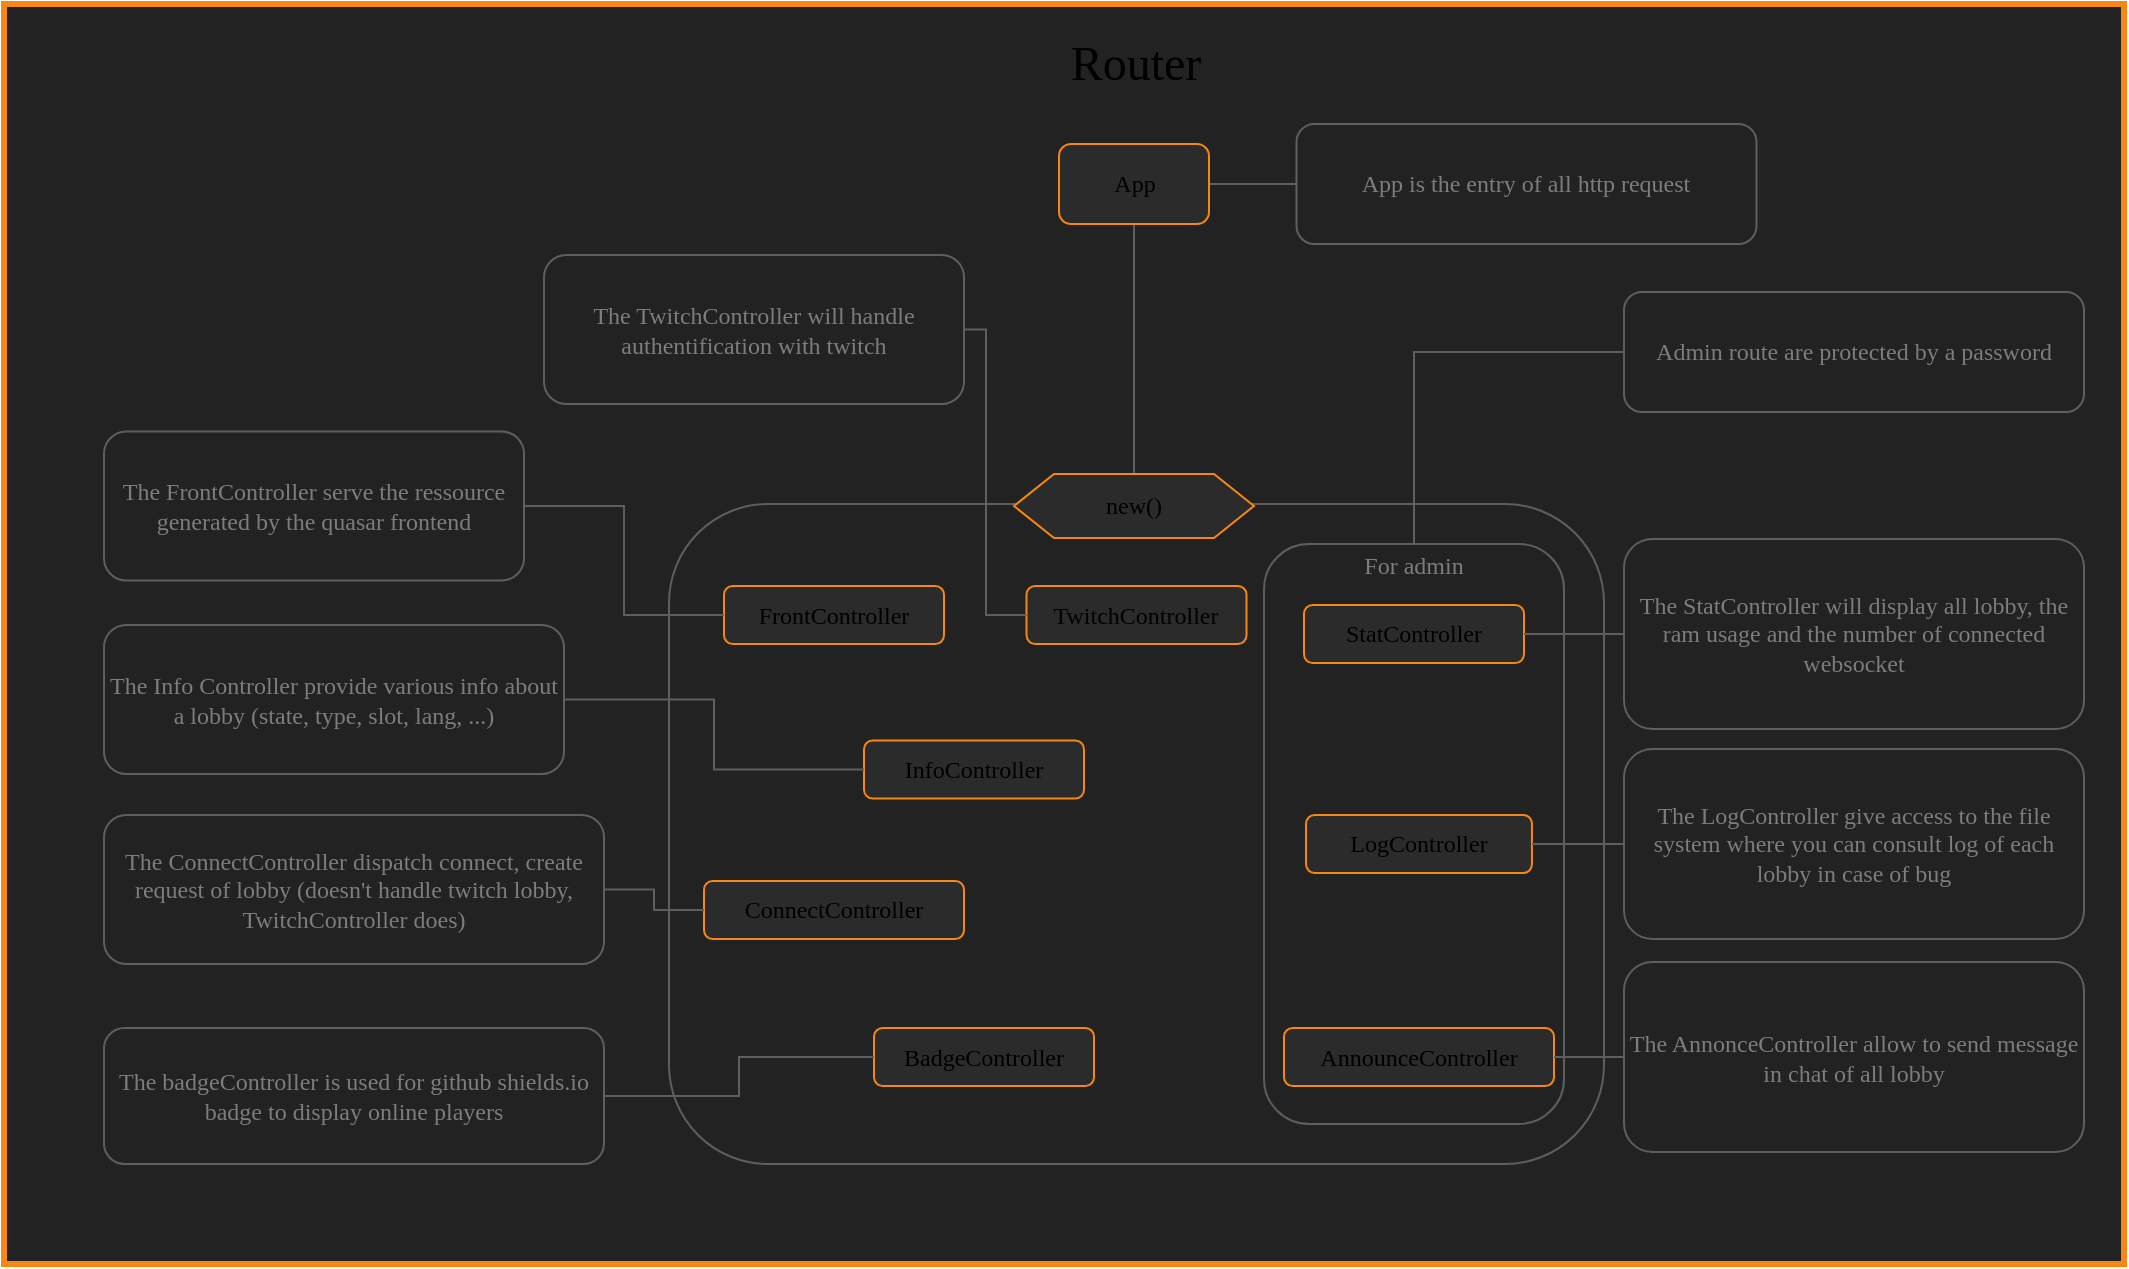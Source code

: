 <mxfile version="15.1.4" type="github">
  <diagram id="pjzsyKu3NBpPR-54h08p" name="Page-1">
    <mxGraphModel dx="2031" dy="2222" grid="1" gridSize="10" guides="1" tooltips="1" connect="1" arrows="1" fold="1" page="1" pageScale="1" pageWidth="827" pageHeight="1169" math="0" shadow="0">
      <root>
        <mxCell id="0" />
        <mxCell id="1" parent="0" />
        <mxCell id="OTUqCdPUJppTRiebAdAl-3" value="" style="rounded=0;whiteSpace=wrap;html=1;fillColor=#222222;strokeColor=#f68712;shadow=0;glass=0;strokeWidth=3;fontFamily=Source Code Pro;fontSource=https%3A%2F%2Ffonts.googleapis.com%2Fcss%3Ffamily%3DSource%2BCode%2BPro;" vertex="1" parent="1">
          <mxGeometry x="70" y="-90" width="1060" height="630" as="geometry" />
        </mxCell>
        <mxCell id="OTUqCdPUJppTRiebAdAl-6" value="&lt;font style=&quot;font-size: 24px&quot;&gt;Router&lt;/font&gt;" style="text;html=1;strokeColor=none;fillColor=none;align=center;verticalAlign=middle;whiteSpace=wrap;rounded=0;fontFamily=Source Code Pro;fontSource=https%3A%2F%2Ffonts.googleapis.com%2Fcss%3Ffamily%3DSource%2BCode%2BPro;" vertex="1" parent="1">
          <mxGeometry x="616.25" y="-70" width="40" height="20" as="geometry" />
        </mxCell>
        <mxCell id="OTUqCdPUJppTRiebAdAl-53" style="edgeStyle=orthogonalEdgeStyle;rounded=0;orthogonalLoop=1;jettySize=auto;html=1;exitX=1;exitY=0.5;exitDx=0;exitDy=0;entryX=0;entryY=0.5;entryDx=0;entryDy=0;endArrow=none;endFill=0;strokeColor=#5E5E5E;fontFamily=Source Code Pro;fontSource=https%3A%2F%2Ffonts.googleapis.com%2Fcss%3Ffamily%3DSource%2BCode%2BPro;" edge="1" parent="1" source="OTUqCdPUJppTRiebAdAl-8" target="OTUqCdPUJppTRiebAdAl-51">
          <mxGeometry relative="1" as="geometry" />
        </mxCell>
        <mxCell id="OTUqCdPUJppTRiebAdAl-85" style="edgeStyle=orthogonalEdgeStyle;rounded=0;orthogonalLoop=1;jettySize=auto;html=1;entryX=0.5;entryY=0;entryDx=0;entryDy=0;fontFamily=Source Code Pro;fontSource=https%3A%2F%2Ffonts.googleapis.com%2Fcss%3Ffamily%3DSource%2BCode%2BPro;endArrow=none;endFill=0;strokeColor=#5E5E5E;" edge="1" parent="1" source="OTUqCdPUJppTRiebAdAl-8" target="OTUqCdPUJppTRiebAdAl-50">
          <mxGeometry relative="1" as="geometry" />
        </mxCell>
        <mxCell id="OTUqCdPUJppTRiebAdAl-8" value="App" style="rounded=1;whiteSpace=wrap;html=1;shadow=0;glass=0;strokeColor=#f68712;strokeWidth=1;fillColor=#2B2B2B;fontFamily=Source Code Pro;fontSource=https%3A%2F%2Ffonts.googleapis.com%2Fcss%3Ffamily%3DSource%2BCode%2BPro;" vertex="1" parent="1">
          <mxGeometry x="597.5" y="-20" width="75" height="40" as="geometry" />
        </mxCell>
        <mxCell id="OTUqCdPUJppTRiebAdAl-51" value="&lt;font color=&quot;#7d7d7d&quot; style=&quot;font-size: 12px&quot;&gt;App is the entry of all http request&lt;/font&gt;" style="rounded=1;whiteSpace=wrap;html=1;shadow=0;glass=0;strokeWidth=1;gradientColor=none;strokeColor=#5E5E5E;fillColor=none;fontFamily=Source Code Pro;fontSource=https%3A%2F%2Ffonts.googleapis.com%2Fcss%3Ffamily%3DSource%2BCode%2BPro;" vertex="1" parent="1">
          <mxGeometry x="716.25" y="-30" width="230" height="60" as="geometry" />
        </mxCell>
        <mxCell id="OTUqCdPUJppTRiebAdAl-55" value="" style="rounded=1;whiteSpace=wrap;html=1;shadow=0;glass=0;strokeColor=#5E5E5E;strokeWidth=1;fillColor=none;gradientColor=none;fontFamily=Source Code Pro;fontSource=https%3A%2F%2Ffonts.googleapis.com%2Fcss%3Ffamily%3DSource%2BCode%2BPro;" vertex="1" parent="1">
          <mxGeometry x="402.5" y="160" width="467.5" height="330" as="geometry" />
        </mxCell>
        <mxCell id="OTUqCdPUJppTRiebAdAl-50" value="new()" style="shape=hexagon;perimeter=hexagonPerimeter2;whiteSpace=wrap;html=1;fixedSize=1;rounded=0;shadow=0;glass=0;strokeColor=#f68712;strokeWidth=1;fillColor=#2B2B2B;gradientColor=none;fontFamily=Source Code Pro;fontSource=https%3A%2F%2Ffonts.googleapis.com%2Fcss%3Ffamily%3DSource%2BCode%2BPro;" vertex="1" parent="1">
          <mxGeometry x="575" y="145" width="120" height="32" as="geometry" />
        </mxCell>
        <mxCell id="OTUqCdPUJppTRiebAdAl-56" value="" style="rounded=1;whiteSpace=wrap;html=1;shadow=0;glass=0;strokeColor=#5E5E5E;strokeWidth=1;fillColor=none;gradientColor=none;fontFamily=Source Code Pro;fontSource=https%3A%2F%2Ffonts.googleapis.com%2Fcss%3Ffamily%3DSource%2BCode%2BPro;" vertex="1" parent="1">
          <mxGeometry x="700" y="180" width="150" height="290" as="geometry" />
        </mxCell>
        <mxCell id="OTUqCdPUJppTRiebAdAl-57" value="&lt;font color=&quot;#7d7d7d&quot;&gt;For admin&lt;/font&gt;" style="text;html=1;strokeColor=none;fillColor=none;align=center;verticalAlign=middle;whiteSpace=wrap;rounded=0;shadow=0;glass=0;fontFamily=Source Code Pro;fontSource=https%3A%2F%2Ffonts.googleapis.com%2Fcss%3Ffamily%3DSource%2BCode%2BPro;" vertex="1" parent="1">
          <mxGeometry x="740" y="181" width="70" height="20" as="geometry" />
        </mxCell>
        <mxCell id="OTUqCdPUJppTRiebAdAl-58" value="StatController" style="rounded=1;whiteSpace=wrap;html=1;shadow=0;glass=0;strokeColor=#f68712;strokeWidth=1;fillColor=#2B2B2B;fontFamily=Source Code Pro;fontSource=https%3A%2F%2Ffonts.googleapis.com%2Fcss%3Ffamily%3DSource%2BCode%2BPro;" vertex="1" parent="1">
          <mxGeometry x="720" y="210.5" width="110" height="29" as="geometry" />
        </mxCell>
        <mxCell id="OTUqCdPUJppTRiebAdAl-59" value="LogController" style="rounded=1;whiteSpace=wrap;html=1;shadow=0;glass=0;strokeColor=#f68712;strokeWidth=1;fillColor=#2B2B2B;fontFamily=Source Code Pro;fontSource=https%3A%2F%2Ffonts.googleapis.com%2Fcss%3Ffamily%3DSource%2BCode%2BPro;" vertex="1" parent="1">
          <mxGeometry x="721.01" y="315.5" width="112.97" height="29" as="geometry" />
        </mxCell>
        <mxCell id="OTUqCdPUJppTRiebAdAl-60" value="AnnounceController" style="rounded=1;whiteSpace=wrap;html=1;shadow=0;glass=0;strokeColor=#f68712;strokeWidth=1;fillColor=#2B2B2B;fontFamily=Source Code Pro;fontSource=https%3A%2F%2Ffonts.googleapis.com%2Fcss%3Ffamily%3DSource%2BCode%2BPro;" vertex="1" parent="1">
          <mxGeometry x="710" y="422" width="135" height="29" as="geometry" />
        </mxCell>
        <mxCell id="OTUqCdPUJppTRiebAdAl-62" style="edgeStyle=orthogonalEdgeStyle;rounded=0;orthogonalLoop=1;jettySize=auto;html=1;entryX=0.5;entryY=0;entryDx=0;entryDy=0;endArrow=none;endFill=0;strokeColor=#5E5E5E;fontFamily=Source Code Pro;fontSource=https%3A%2F%2Ffonts.googleapis.com%2Fcss%3Ffamily%3DSource%2BCode%2BPro;" edge="1" parent="1" source="OTUqCdPUJppTRiebAdAl-61" target="OTUqCdPUJppTRiebAdAl-56">
          <mxGeometry relative="1" as="geometry" />
        </mxCell>
        <mxCell id="OTUqCdPUJppTRiebAdAl-61" value="&lt;font color=&quot;#7d7d7d&quot; style=&quot;font-size: 12px&quot; data-font-src=&quot;https://fonts.googleapis.com/css?family=Source+Code+Pro&quot;&gt;Admin route are protected by a password&lt;/font&gt;" style="rounded=1;whiteSpace=wrap;html=1;shadow=0;glass=0;strokeWidth=1;gradientColor=none;strokeColor=#5E5E5E;fillColor=none;fontFamily=Source Code Pro;fontSource=https%3A%2F%2Ffonts.googleapis.com%2Fcss%3Ffamily%3DSource%2BCode%2BPro;" vertex="1" parent="1">
          <mxGeometry x="880" y="54" width="230" height="60" as="geometry" />
        </mxCell>
        <mxCell id="OTUqCdPUJppTRiebAdAl-64" style="edgeStyle=orthogonalEdgeStyle;rounded=0;orthogonalLoop=1;jettySize=auto;html=1;entryX=1;entryY=0.5;entryDx=0;entryDy=0;endArrow=none;endFill=0;strokeColor=#5E5E5E;fontFamily=Source Code Pro;fontSource=https%3A%2F%2Ffonts.googleapis.com%2Fcss%3Ffamily%3DSource%2BCode%2BPro;" edge="1" parent="1" source="OTUqCdPUJppTRiebAdAl-63" target="OTUqCdPUJppTRiebAdAl-58">
          <mxGeometry relative="1" as="geometry" />
        </mxCell>
        <mxCell id="OTUqCdPUJppTRiebAdAl-63" value="&lt;font color=&quot;#7d7d7d&quot; style=&quot;font-size: 12px&quot;&gt;The StatController will display all lobby, the ram usage and the number of connected websocket&lt;/font&gt;" style="rounded=1;whiteSpace=wrap;html=1;shadow=0;glass=0;strokeWidth=1;gradientColor=none;strokeColor=#5E5E5E;fillColor=none;perimeterSpacing=0;sketch=0;fontFamily=Source Code Pro;fontSource=https%3A%2F%2Ffonts.googleapis.com%2Fcss%3Ffamily%3DSource%2BCode%2BPro;" vertex="1" parent="1">
          <mxGeometry x="880" y="177.5" width="230" height="95" as="geometry" />
        </mxCell>
        <mxCell id="OTUqCdPUJppTRiebAdAl-66" style="edgeStyle=orthogonalEdgeStyle;rounded=0;orthogonalLoop=1;jettySize=auto;html=1;entryX=1;entryY=0.5;entryDx=0;entryDy=0;endArrow=none;endFill=0;strokeColor=#5E5E5E;fontFamily=Source Code Pro;fontSource=https%3A%2F%2Ffonts.googleapis.com%2Fcss%3Ffamily%3DSource%2BCode%2BPro;" edge="1" parent="1" source="OTUqCdPUJppTRiebAdAl-65" target="OTUqCdPUJppTRiebAdAl-59">
          <mxGeometry relative="1" as="geometry" />
        </mxCell>
        <mxCell id="OTUqCdPUJppTRiebAdAl-65" value="&lt;font color=&quot;#7d7d7d&quot; style=&quot;font-size: 12px&quot;&gt;The LogController give access to the file system where you can consult log of each lobby in case of bug&lt;/font&gt;" style="rounded=1;whiteSpace=wrap;html=1;shadow=0;glass=0;strokeWidth=1;gradientColor=none;strokeColor=#5E5E5E;fillColor=none;fontFamily=Source Code Pro;fontSource=https%3A%2F%2Ffonts.googleapis.com%2Fcss%3Ffamily%3DSource%2BCode%2BPro;" vertex="1" parent="1">
          <mxGeometry x="880" y="282.5" width="230" height="95" as="geometry" />
        </mxCell>
        <mxCell id="OTUqCdPUJppTRiebAdAl-68" style="edgeStyle=orthogonalEdgeStyle;rounded=0;orthogonalLoop=1;jettySize=auto;html=1;entryX=1;entryY=0.5;entryDx=0;entryDy=0;endArrow=none;endFill=0;strokeColor=#5E5E5E;fontFamily=Source Code Pro;fontSource=https%3A%2F%2Ffonts.googleapis.com%2Fcss%3Ffamily%3DSource%2BCode%2BPro;" edge="1" parent="1" source="OTUqCdPUJppTRiebAdAl-67" target="OTUqCdPUJppTRiebAdAl-60">
          <mxGeometry relative="1" as="geometry" />
        </mxCell>
        <mxCell id="OTUqCdPUJppTRiebAdAl-67" value="&lt;font color=&quot;#7d7d7d&quot; style=&quot;font-size: 12px&quot;&gt;The AnnonceController allow to send message in chat of all lobby&lt;/font&gt;" style="rounded=1;whiteSpace=wrap;html=1;shadow=0;glass=0;strokeWidth=1;gradientColor=none;strokeColor=#5E5E5E;fillColor=none;fontFamily=Source Code Pro;fontSource=https%3A%2F%2Ffonts.googleapis.com%2Fcss%3Ffamily%3DSource%2BCode%2BPro;" vertex="1" parent="1">
          <mxGeometry x="880" y="389" width="230" height="95" as="geometry" />
        </mxCell>
        <mxCell id="OTUqCdPUJppTRiebAdAl-69" value="TwitchController" style="rounded=1;whiteSpace=wrap;html=1;shadow=0;glass=0;strokeColor=#f68712;strokeWidth=1;fillColor=#2B2B2B;fontFamily=Source Code Pro;fontSource=https%3A%2F%2Ffonts.googleapis.com%2Fcss%3Ffamily%3DSource%2BCode%2BPro;" vertex="1" parent="1">
          <mxGeometry x="581.25" y="201" width="110" height="29" as="geometry" />
        </mxCell>
        <mxCell id="OTUqCdPUJppTRiebAdAl-70" value="FrontController" style="rounded=1;whiteSpace=wrap;html=1;shadow=0;glass=0;strokeColor=#f68712;strokeWidth=1;fillColor=#2B2B2B;fontFamily=Source Code Pro;fontSource=https%3A%2F%2Ffonts.googleapis.com%2Fcss%3Ffamily%3DSource%2BCode%2BPro;" vertex="1" parent="1">
          <mxGeometry x="430" y="201" width="110" height="29" as="geometry" />
        </mxCell>
        <mxCell id="OTUqCdPUJppTRiebAdAl-71" value="InfoController" style="rounded=1;whiteSpace=wrap;html=1;shadow=0;glass=0;strokeColor=#f68712;strokeWidth=1;fillColor=#2B2B2B;fontFamily=Source Code Pro;fontSource=https%3A%2F%2Ffonts.googleapis.com%2Fcss%3Ffamily%3DSource%2BCode%2BPro;" vertex="1" parent="1">
          <mxGeometry x="500" y="278.25" width="110" height="29" as="geometry" />
        </mxCell>
        <mxCell id="OTUqCdPUJppTRiebAdAl-72" value="ConnectController" style="rounded=1;whiteSpace=wrap;html=1;shadow=0;glass=0;strokeColor=#f68712;strokeWidth=1;fillColor=#2B2B2B;fontFamily=Source Code Pro;fontSource=https%3A%2F%2Ffonts.googleapis.com%2Fcss%3Ffamily%3DSource%2BCode%2BPro;" vertex="1" parent="1">
          <mxGeometry x="420" y="348.5" width="130" height="29" as="geometry" />
        </mxCell>
        <mxCell id="OTUqCdPUJppTRiebAdAl-73" value="BadgeController" style="rounded=1;whiteSpace=wrap;html=1;shadow=0;glass=0;strokeColor=#f68712;strokeWidth=1;fillColor=#2B2B2B;fontFamily=Source Code Pro;fontSource=https%3A%2F%2Ffonts.googleapis.com%2Fcss%3Ffamily%3DSource%2BCode%2BPro;" vertex="1" parent="1">
          <mxGeometry x="505" y="422" width="110" height="29" as="geometry" />
        </mxCell>
        <mxCell id="OTUqCdPUJppTRiebAdAl-75" style="edgeStyle=orthogonalEdgeStyle;rounded=0;orthogonalLoop=1;jettySize=auto;html=1;entryX=0;entryY=0.5;entryDx=0;entryDy=0;endArrow=none;endFill=0;strokeColor=#5E5E5E;fontFamily=Source Code Pro;fontSource=https%3A%2F%2Ffonts.googleapis.com%2Fcss%3Ffamily%3DSource%2BCode%2BPro;" edge="1" parent="1" source="OTUqCdPUJppTRiebAdAl-74" target="OTUqCdPUJppTRiebAdAl-69">
          <mxGeometry relative="1" as="geometry">
            <Array as="points">
              <mxPoint x="561" y="73" />
              <mxPoint x="561" y="216" />
            </Array>
          </mxGeometry>
        </mxCell>
        <mxCell id="OTUqCdPUJppTRiebAdAl-74" value="&lt;font color=&quot;#7d7d7d&quot; style=&quot;font-size: 12px&quot;&gt;The TwitchController will handle authentification with twitch&lt;/font&gt;" style="rounded=1;whiteSpace=wrap;html=1;shadow=0;glass=0;strokeWidth=1;gradientColor=none;strokeColor=#5E5E5E;fillColor=none;fontFamily=Source Code Pro;fontSource=https%3A%2F%2Ffonts.googleapis.com%2Fcss%3Ffamily%3DSource%2BCode%2BPro;" vertex="1" parent="1">
          <mxGeometry x="340" y="35.5" width="210" height="74.5" as="geometry" />
        </mxCell>
        <mxCell id="OTUqCdPUJppTRiebAdAl-77" style="edgeStyle=orthogonalEdgeStyle;rounded=0;orthogonalLoop=1;jettySize=auto;html=1;entryX=0;entryY=0.5;entryDx=0;entryDy=0;endArrow=none;endFill=0;strokeColor=#5E5E5E;fontFamily=Source Code Pro;fontSource=https%3A%2F%2Ffonts.googleapis.com%2Fcss%3Ffamily%3DSource%2BCode%2BPro;" edge="1" parent="1" source="OTUqCdPUJppTRiebAdAl-76" target="OTUqCdPUJppTRiebAdAl-70">
          <mxGeometry relative="1" as="geometry" />
        </mxCell>
        <mxCell id="OTUqCdPUJppTRiebAdAl-76" value="&lt;font color=&quot;#7d7d7d&quot; style=&quot;font-size: 12px&quot;&gt;The FrontController serve the ressource generated by the quasar frontend&lt;/font&gt;" style="rounded=1;whiteSpace=wrap;html=1;shadow=0;glass=0;strokeWidth=1;gradientColor=none;strokeColor=#5E5E5E;fillColor=none;fontFamily=Source Code Pro;fontSource=https%3A%2F%2Ffonts.googleapis.com%2Fcss%3Ffamily%3DSource%2BCode%2BPro;" vertex="1" parent="1">
          <mxGeometry x="120" y="123.75" width="210" height="74.5" as="geometry" />
        </mxCell>
        <mxCell id="OTUqCdPUJppTRiebAdAl-80" style="edgeStyle=orthogonalEdgeStyle;rounded=0;orthogonalLoop=1;jettySize=auto;html=1;entryX=0;entryY=0.5;entryDx=0;entryDy=0;fontFamily=Source Code Pro;fontSource=https%3A%2F%2Ffonts.googleapis.com%2Fcss%3Ffamily%3DSource%2BCode%2BPro;endArrow=none;endFill=0;strokeColor=#5E5E5E;" edge="1" parent="1" source="OTUqCdPUJppTRiebAdAl-79" target="OTUqCdPUJppTRiebAdAl-71">
          <mxGeometry relative="1" as="geometry" />
        </mxCell>
        <mxCell id="OTUqCdPUJppTRiebAdAl-79" value="&lt;font color=&quot;#7d7d7d&quot;&gt;The Info Controller provide various info about a lobby (state, type, slot, lang, ...)&lt;/font&gt;" style="rounded=1;whiteSpace=wrap;html=1;shadow=0;glass=0;strokeWidth=1;gradientColor=none;strokeColor=#5E5E5E;fillColor=none;fontFamily=Source Code Pro;fontSource=https%3A%2F%2Ffonts.googleapis.com%2Fcss%3Ffamily%3DSource%2BCode%2BPro;" vertex="1" parent="1">
          <mxGeometry x="120" y="220.5" width="230" height="74.5" as="geometry" />
        </mxCell>
        <mxCell id="OTUqCdPUJppTRiebAdAl-82" style="edgeStyle=orthogonalEdgeStyle;rounded=0;orthogonalLoop=1;jettySize=auto;html=1;entryX=0;entryY=0.5;entryDx=0;entryDy=0;fontFamily=Source Code Pro;fontSource=https%3A%2F%2Ffonts.googleapis.com%2Fcss%3Ffamily%3DSource%2BCode%2BPro;endArrow=none;endFill=0;strokeColor=#5E5E5E;" edge="1" parent="1" source="OTUqCdPUJppTRiebAdAl-81" target="OTUqCdPUJppTRiebAdAl-72">
          <mxGeometry relative="1" as="geometry" />
        </mxCell>
        <mxCell id="OTUqCdPUJppTRiebAdAl-81" value="&lt;font color=&quot;#7d7d7d&quot;&gt;The ConnectController dispatch connect, create request of lobby (doesn&#39;t handle twitch lobby,&lt;br&gt;TwitchController does)&lt;/font&gt;" style="rounded=1;whiteSpace=wrap;html=1;shadow=0;glass=0;strokeWidth=1;gradientColor=none;strokeColor=#5E5E5E;fillColor=none;fontFamily=Source Code Pro;fontSource=https%3A%2F%2Ffonts.googleapis.com%2Fcss%3Ffamily%3DSource%2BCode%2BPro;" vertex="1" parent="1">
          <mxGeometry x="120" y="315.5" width="250" height="74.5" as="geometry" />
        </mxCell>
        <mxCell id="OTUqCdPUJppTRiebAdAl-84" style="edgeStyle=orthogonalEdgeStyle;rounded=0;orthogonalLoop=1;jettySize=auto;html=1;entryX=0;entryY=0.5;entryDx=0;entryDy=0;fontFamily=Source Code Pro;fontSource=https%3A%2F%2Ffonts.googleapis.com%2Fcss%3Ffamily%3DSource%2BCode%2BPro;endArrow=none;endFill=0;strokeColor=#5E5E5E;" edge="1" parent="1" source="OTUqCdPUJppTRiebAdAl-83" target="OTUqCdPUJppTRiebAdAl-73">
          <mxGeometry relative="1" as="geometry" />
        </mxCell>
        <mxCell id="OTUqCdPUJppTRiebAdAl-83" value="&lt;font color=&quot;#7d7d7d&quot;&gt;The badgeController is used for github shields.io badge to display online players&lt;/font&gt;" style="rounded=1;whiteSpace=wrap;html=1;shadow=0;glass=0;strokeWidth=1;gradientColor=none;strokeColor=#5E5E5E;fillColor=none;fontFamily=Source Code Pro;fontSource=https%3A%2F%2Ffonts.googleapis.com%2Fcss%3Ffamily%3DSource%2BCode%2BPro;" vertex="1" parent="1">
          <mxGeometry x="120" y="422" width="250" height="68" as="geometry" />
        </mxCell>
      </root>
    </mxGraphModel>
  </diagram>
</mxfile>
